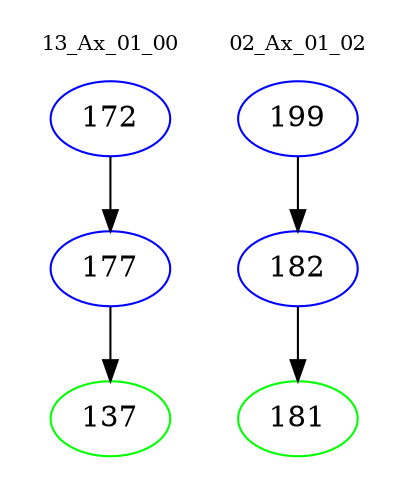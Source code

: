 digraph{
subgraph cluster_0 {
color = white
label = "13_Ax_01_00";
fontsize=10;
T0_172 [label="172", color="blue"]
T0_172 -> T0_177 [color="black"]
T0_177 [label="177", color="blue"]
T0_177 -> T0_137 [color="black"]
T0_137 [label="137", color="green"]
}
subgraph cluster_1 {
color = white
label = "02_Ax_01_02";
fontsize=10;
T1_199 [label="199", color="blue"]
T1_199 -> T1_182 [color="black"]
T1_182 [label="182", color="blue"]
T1_182 -> T1_181 [color="black"]
T1_181 [label="181", color="green"]
}
}
